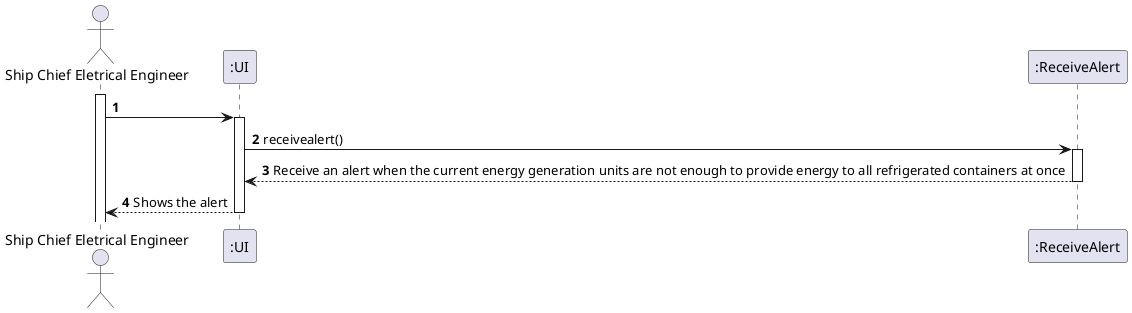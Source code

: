 @startuml
autonumber
actor "Ship Chief Eletrical Engineer" as ADM

participant ":UI" as UI

participant ":ReceiveAlert" as COS

activate ADM
ADM -> UI:
activate UI
UI -> COS: receivealert()
activate COS
COS --> UI: Receive an alert when the current energy generation units are not enough to provide energy to all refrigerated containers at once
deactivate COS
UI --> ADM: Shows the alert
deactivate UI

@enduml